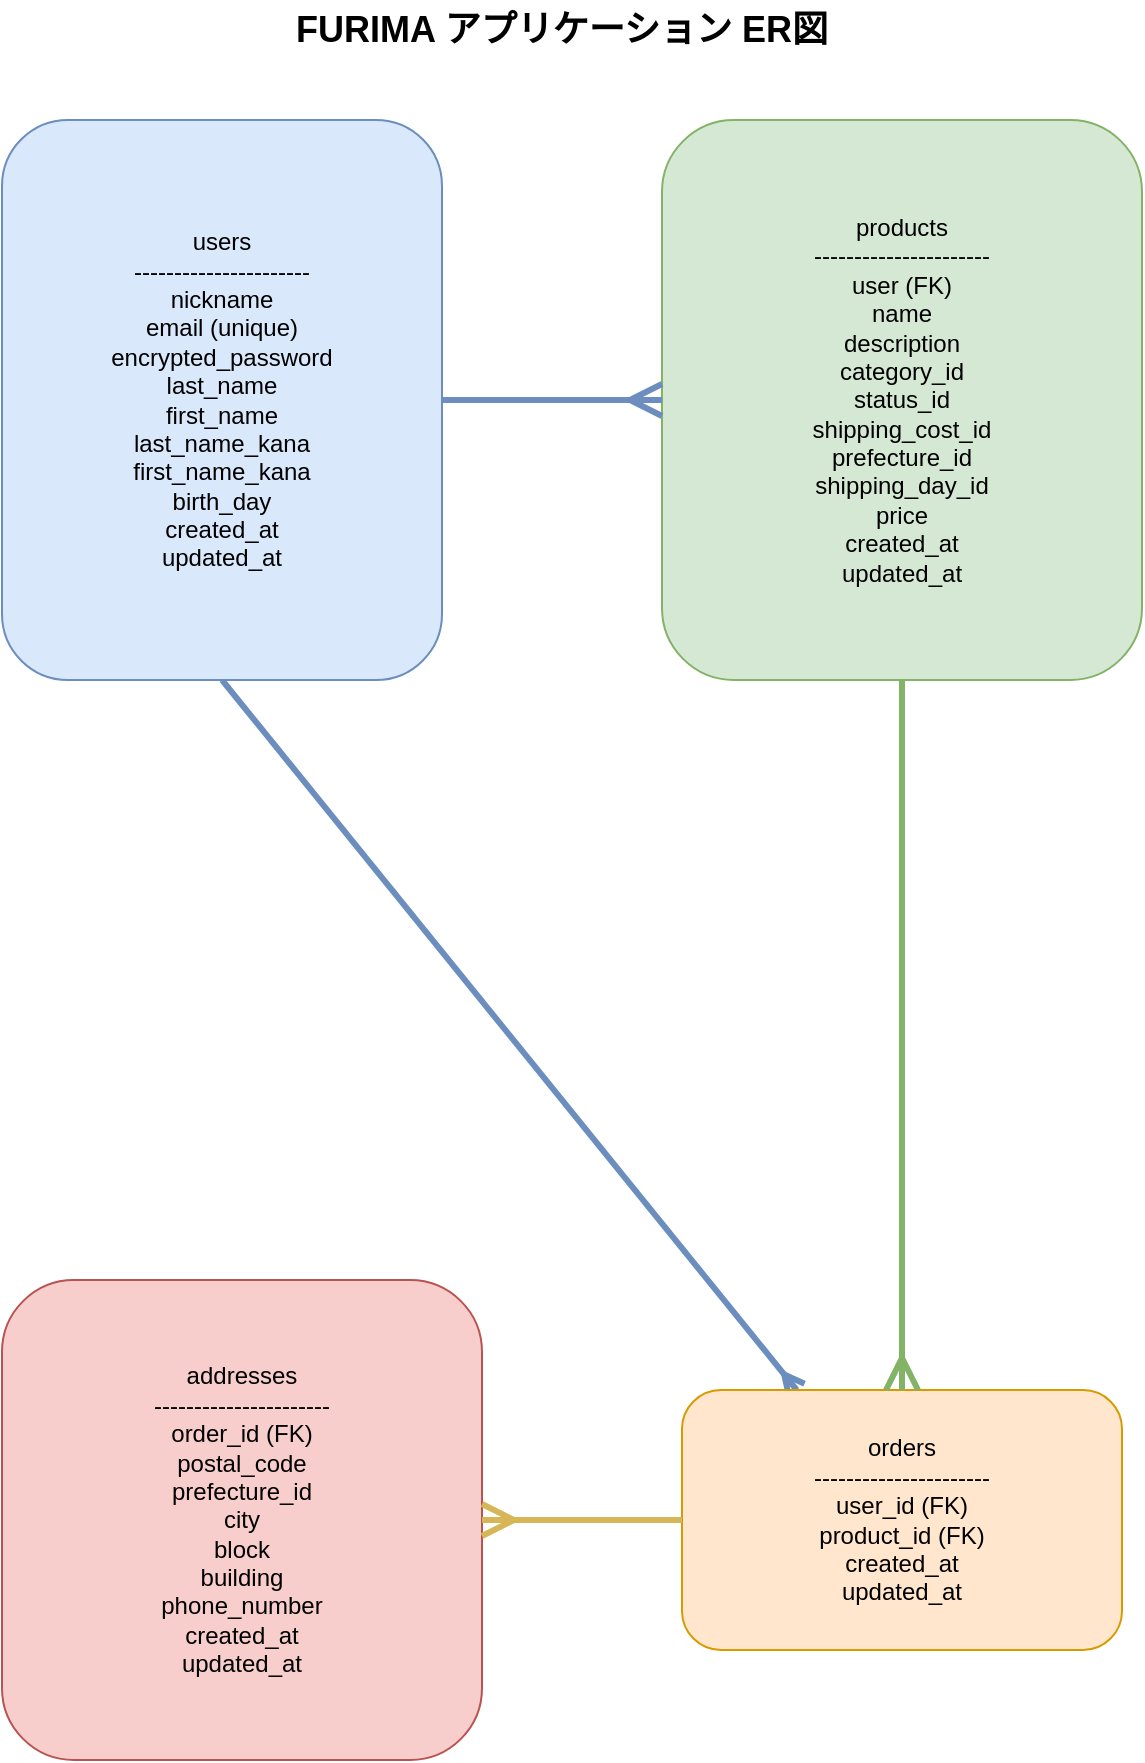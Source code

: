<mxfile>
    <diagram name="FURIMA-ERD" id="FURIMA-ERD">
        <mxGraphModel dx="516" dy="530" grid="1" gridSize="10" guides="1" tooltips="1" connect="1" arrows="1" fold="1" page="1" pageScale="1" pageWidth="1200" pageHeight="800" math="0" shadow="0">
            <root>
                <mxCell id="0"/>
                <mxCell id="1" parent="0"/>
                <mxCell id="98" style="edgeStyle=none;html=1;exitX=0.5;exitY=1;exitDx=0;exitDy=0;strokeWidth=3;endArrow=ERmany;endFill=0;fillColor=#dae8fc;strokeColor=#6c8ebf;" parent="1" source="users" target="orders" edge="1">
                    <mxGeometry relative="1" as="geometry"/>
                </mxCell>
                <mxCell id="users" value="users&#xa;----------------------&#xa;nickname&#xa;email (unique)&#xa;encrypted_password&#xa;last_name&#xa;first_name&#xa;last_name_kana&#xa;first_name_kana&#xa;birth_day&#xa;created_at&#xa;updated_at" style="shape=rectangle;whiteSpace=wrap;rounded=1;fillColor=#dae8fc;strokeColor=#6c8ebf;fontSize=12;" parent="1" vertex="1">
                    <mxGeometry x="60" y="60" width="220" height="280" as="geometry"/>
                </mxCell>
                <mxCell id="products" value="products&#xa;----------------------&#xa;user (FK)&#xa;name&#xa;description&#xa;category_id&#xa;status_id&#xa;shipping_cost_id&#xa;prefecture_id&#xa;shipping_day_id&#xa;price&#xa;created_at&#xa;updated_at" style="shape=rectangle;whiteSpace=wrap;rounded=1;fillColor=#d5e8d4;strokeColor=#82b366;fontSize=12;" parent="1" vertex="1">
                    <mxGeometry x="390" y="60" width="240" height="280" as="geometry"/>
                </mxCell>
                <mxCell id="orders" value="orders&#xa;----------------------&#xa;user_id (FK)&#xa;product_id (FK)&#xa;created_at&#xa;updated_at" style="shape=rectangle;whiteSpace=wrap;rounded=1;fontSize=12;glass=0;fillColor=#ffe6cc;strokeColor=#d79b00;" parent="1" vertex="1">
                    <mxGeometry x="400" y="695" width="220" height="130" as="geometry"/>
                </mxCell>
                <mxCell id="addresses" value="addresses&#xa;----------------------&#xa;order_id (FK)&#xa;postal_code&#xa;prefecture_id&#xa;city&#xa;block&#xa;building&#xa;phone_number&#xa;created_at&#xa;updated_at" style="shape=rectangle;whiteSpace=wrap;rounded=1;fillColor=#f8cecc;strokeColor=#b85450;fontSize=12;" parent="1" vertex="1">
                    <mxGeometry x="60" y="640" width="240" height="240" as="geometry"/>
                </mxCell>
                <mxCell id="rel1" style="endArrow=ERmany;endFill=0;strokeWidth=3;strokeColor=#6c8ebf;endSize=12;" parent="1" source="users" target="products" edge="1">
                    <mxGeometry width="50" height="50" relative="1" as="geometry">
                        <mxPoint x="280" y="200" as="sourcePoint"/>
                        <mxPoint x="400" y="200" as="targetPoint"/>
                        <Array as="points">
                            <mxPoint x="350" y="200"/>
                        </Array>
                    </mxGeometry>
                </mxCell>
                <mxCell id="rel3" style="endArrow=ERmany;endFill=0;strokeWidth=3;strokeColor=#82b366;endSize=12;startArrow=none;startFill=0;" parent="1" target="orders" edge="1">
                    <mxGeometry width="50" height="50" relative="1" as="geometry">
                        <mxPoint x="510" y="340" as="sourcePoint"/>
                        <mxPoint x="520" y="690" as="targetPoint"/>
                        <Array as="points">
                            <mxPoint x="510" y="640"/>
                        </Array>
                    </mxGeometry>
                </mxCell>
                <mxCell id="rel4" style="endArrow=ERmany;endFill=0;strokeWidth=3;strokeColor=#d6b656;endSize=12;" parent="1" source="orders" target="addresses" edge="1">
                    <mxGeometry width="50" height="50" relative="1" as="geometry">
                        <mxPoint x="400" y="760" as="sourcePoint"/>
                        <mxPoint x="300" y="760" as="targetPoint"/>
                    </mxGeometry>
                </mxCell>
                <mxCell id="title" value="FURIMA アプリケーション ER図" style="text;html=1;strokeColor=none;fillColor=none;align=center;verticalAlign=middle;whiteSpace=wrap;rounded=0;fontSize=18;fontStyle=1;" parent="1" vertex="1">
                    <mxGeometry x="190" width="300" height="30" as="geometry"/>
                </mxCell>
            </root>
        </mxGraphModel>
    </diagram>
</mxfile>